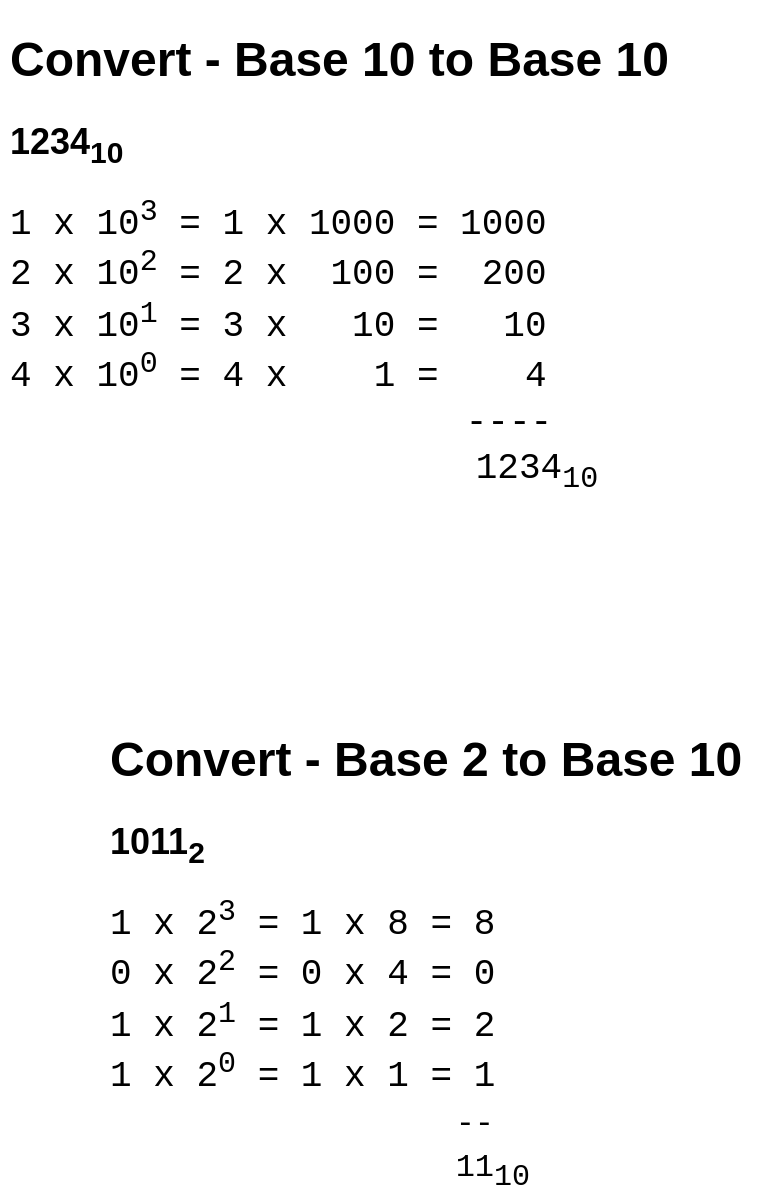 <mxfile version="15.8.4" type="device"><diagram id="d4h7J2jCNzM4XEvp4RRk" name="Page-1"><mxGraphModel dx="1296" dy="1847" grid="1" gridSize="10" guides="1" tooltips="1" connect="1" arrows="1" fold="1" page="1" pageScale="1" pageWidth="850" pageHeight="1100" math="0" shadow="0"><root><mxCell id="0"/><mxCell id="1" parent="0"/><mxCell id="rqggy0zRwof0dowFKUSV-5" value="&lt;p style=&quot;line-height: 1.2&quot;&gt;&lt;/p&gt;&lt;h1&gt;Convert - Base 10 to Base 10&lt;/h1&gt;&lt;p&gt;&lt;font style=&quot;font-size: 18px&quot;&gt;&lt;b&gt;1234&lt;sub&gt;10&lt;/sub&gt;&lt;/b&gt;&lt;/font&gt;&lt;/p&gt;&lt;p&gt;&lt;font&gt;&lt;font style=&quot;font-size: 18px&quot;&gt;&lt;font face=&quot;Courier New&quot;&gt;1 x 10&lt;sup&gt;3&lt;/sup&gt; = 1 x 1000 = 1000&lt;br&gt;&lt;/font&gt;&lt;span style=&quot;font-family: &amp;#34;courier new&amp;#34;&quot;&gt;2 x 10&lt;sup&gt;2&lt;/sup&gt; = 2 x&amp;nbsp; 100 =&amp;nbsp; 200&lt;br&gt;&lt;/span&gt;&lt;span style=&quot;font-family: &amp;#34;courier new&amp;#34;&quot;&gt;3 x 10&lt;sup&gt;1&lt;/sup&gt; = 3 x&amp;nbsp; &amp;nbsp;10 =&amp;nbsp; &amp;nbsp;10&lt;br&gt;&lt;/span&gt;&lt;span style=&quot;font-family: &amp;#34;courier new&amp;#34;&quot;&gt;4 x 10&lt;sup&gt;0&lt;/sup&gt; = 4 x&amp;nbsp; &amp;nbsp; 1 =&amp;nbsp; &amp;nbsp; 4&lt;/span&gt;&lt;span style=&quot;font-family: &amp;#34;courier new&amp;#34;&quot;&gt;&amp;nbsp; &amp;nbsp; &amp;nbsp; &amp;nbsp; &amp;nbsp; &amp;nbsp;&lt;/span&gt;&lt;span style=&quot;font-family: &amp;#34;courier new&amp;#34; ; white-space: pre&quot;&gt;&#9;&lt;/span&gt;&lt;span style=&quot;font-family: &amp;#34;courier new&amp;#34; ; white-space: pre&quot;&gt;&#9;&lt;/span&gt;&amp;nbsp; &amp;nbsp; &amp;nbsp; &amp;nbsp; &amp;nbsp; &amp;nbsp;&lt;span style=&quot;font-family: &amp;#34;courier new&amp;#34;&quot;&gt;----&lt;/span&gt;&lt;span style=&quot;font-family: &amp;#34;courier new&amp;#34;&quot;&gt;&amp;nbsp;&amp;nbsp;&lt;/span&gt;&lt;span style=&quot;font-family: &amp;#34;courier new&amp;#34; ; white-space: pre&quot;&gt;&#9;&lt;/span&gt;&lt;span style=&quot;font-family: &amp;#34;courier new&amp;#34; ; white-space: pre&quot;&gt;&#9;&lt;/span&gt;&lt;span style=&quot;white-space: pre&quot;&gt;&amp;nbsp;           &lt;/span&gt;&lt;span style=&quot;font-family: &amp;#34;courier new&amp;#34;&quot;&gt;1234&lt;/span&gt;&lt;sub style=&quot;font-family: &amp;#34;courier new&amp;#34;&quot;&gt;10&lt;/sub&gt;&lt;/font&gt;&lt;span style=&quot;font-size: medium ; font-family: &amp;#34;courier new&amp;#34;&quot;&gt;&lt;br&gt;&lt;/span&gt;&lt;/font&gt;&lt;/p&gt;&lt;p&gt;&lt;/p&gt;" style="text;html=1;strokeColor=none;fillColor=none;spacing=5;spacingTop=-20;whiteSpace=wrap;overflow=hidden;rounded=0;horizontal=1;spacingRight=0;" vertex="1" parent="1"><mxGeometry x="20" y="-1070" width="350" height="270" as="geometry"/></mxCell><mxCell id="rqggy0zRwof0dowFKUSV-6" value="&lt;p style=&quot;line-height: 1.2&quot;&gt;&lt;/p&gt;&lt;h1&gt;Convert - Base 2 to Base 10&lt;/h1&gt;&lt;p&gt;&lt;font style=&quot;font-size: 18px&quot;&gt;&lt;b&gt;1011&lt;sub&gt;2&lt;/sub&gt;&lt;/b&gt;&lt;/font&gt;&lt;/p&gt;&lt;p&gt;&lt;font style=&quot;font-size: 18px&quot;&gt;&lt;font face=&quot;Courier New&quot;&gt;1 x 2&lt;sup&gt;3&lt;/sup&gt; = 1 x 8 = 8&lt;br&gt;&lt;/font&gt;&lt;span style=&quot;font-family: &amp;#34;courier new&amp;#34;&quot;&gt;0 x 2&lt;sup&gt;2&lt;/sup&gt; = 0 x 4 = 0&lt;br&gt;&lt;/span&gt;&lt;span style=&quot;font-family: &amp;#34;courier new&amp;#34;&quot;&gt;1 x 2&lt;sup&gt;1&lt;/sup&gt; = 1 x 2 = 2&lt;br&gt;&lt;/span&gt;&lt;span style=&quot;font-family: &amp;#34;courier new&amp;#34;&quot;&gt;1 x 2&lt;sup&gt;0&lt;/sup&gt; = 1 x 1 = 1&lt;/span&gt;&lt;span style=&quot;font-size: medium ; font-family: &amp;#34;courier new&amp;#34;&quot;&gt;&amp;nbsp; &amp;nbsp; &amp;nbsp; &amp;nbsp; &amp;nbsp; &amp;nbsp;&lt;/span&gt;&lt;span style=&quot;font-size: medium ; font-family: &amp;#34;courier new&amp;#34; ; white-space: pre&quot;&gt;&#9;&lt;/span&gt;&lt;span style=&quot;font-size: medium ; font-family: &amp;#34;courier new&amp;#34;&quot;&gt;&amp;nbsp; &amp;nbsp; &amp;nbsp; &amp;nbsp; &amp;nbsp; &amp;nbsp; &amp;nbsp; &amp;nbsp; &amp;nbsp; &amp;nbsp; --&lt;/span&gt;&lt;span style=&quot;font-size: medium ; font-family: &amp;#34;courier new&amp;#34;&quot;&gt;&amp;nbsp; &amp;nbsp; &amp;nbsp; &amp;nbsp; &amp;nbsp; &amp;nbsp; &amp;nbsp; &amp;nbsp; &amp;nbsp; &amp;nbsp; &amp;nbsp; &amp;nbsp; &amp;nbsp; &amp;nbsp; &amp;nbsp; &amp;nbsp; 11&lt;/span&gt;&lt;sub style=&quot;font-family: &amp;#34;courier new&amp;#34;&quot;&gt;10&lt;/sub&gt;&lt;span style=&quot;font-size: medium ; font-family: &amp;#34;courier new&amp;#34;&quot;&gt;&lt;br&gt;&lt;/span&gt;&lt;/font&gt;&lt;/p&gt;&lt;p&gt;&lt;/p&gt;" style="text;html=1;strokeColor=none;fillColor=none;spacing=5;spacingTop=-20;whiteSpace=wrap;overflow=hidden;rounded=0;horizontal=1;spacingRight=0;" vertex="1" parent="1"><mxGeometry x="70" y="-720" width="330" height="240" as="geometry"/></mxCell></root></mxGraphModel></diagram></mxfile>